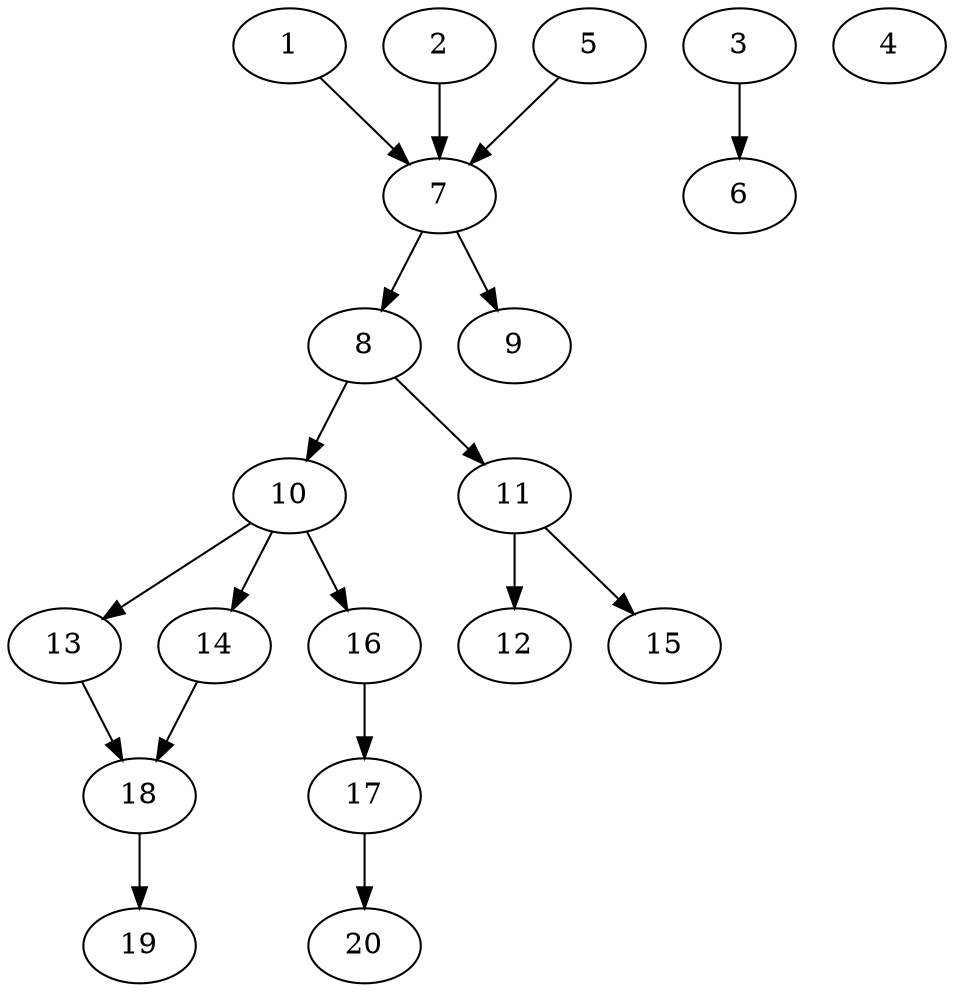 // DAG automatically generated by daggen at Wed Jul 24 22:10:09 2019
// ./daggen --dot -n 20 --ccr 0.4 --fat 0.5 --regular 0.5 --density 0.5 --mindata 5242880 --maxdata 52428800 
digraph G {
  1 [size="109749760", alpha="0.12", expect_size="43899904"] 
  1 -> 7 [size ="43899904"]
  2 [size="97804800", alpha="0.13", expect_size="39121920"] 
  2 -> 7 [size ="39121920"]
  3 [size="112724480", alpha="0.08", expect_size="45089792"] 
  3 -> 6 [size ="45089792"]
  4 [size="43614720", alpha="0.15", expect_size="17445888"] 
  5 [size="86138880", alpha="0.15", expect_size="34455552"] 
  5 -> 7 [size ="34455552"]
  6 [size="22743040", alpha="0.09", expect_size="9097216"] 
  7 [size="123176960", alpha="0.11", expect_size="49270784"] 
  7 -> 8 [size ="49270784"]
  7 -> 9 [size ="49270784"]
  8 [size="110085120", alpha="0.01", expect_size="44034048"] 
  8 -> 10 [size ="44034048"]
  8 -> 11 [size ="44034048"]
  9 [size="108149760", alpha="0.01", expect_size="43259904"] 
  10 [size="117214720", alpha="0.04", expect_size="46885888"] 
  10 -> 13 [size ="46885888"]
  10 -> 14 [size ="46885888"]
  10 -> 16 [size ="46885888"]
  11 [size="76167680", alpha="0.10", expect_size="30467072"] 
  11 -> 12 [size ="30467072"]
  11 -> 15 [size ="30467072"]
  12 [size="26480640", alpha="0.10", expect_size="10592256"] 
  13 [size="103311360", alpha="0.19", expect_size="41324544"] 
  13 -> 18 [size ="41324544"]
  14 [size="31905280", alpha="0.17", expect_size="12762112"] 
  14 -> 18 [size ="12762112"]
  15 [size="118126080", alpha="0.18", expect_size="47250432"] 
  16 [size="85959680", alpha="0.04", expect_size="34383872"] 
  16 -> 17 [size ="34383872"]
  17 [size="19450880", alpha="0.02", expect_size="7780352"] 
  17 -> 20 [size ="7780352"]
  18 [size="83061760", alpha="0.03", expect_size="33224704"] 
  18 -> 19 [size ="33224704"]
  19 [size="89953280", alpha="0.07", expect_size="35981312"] 
  20 [size="98716160", alpha="0.08", expect_size="39486464"] 
}
